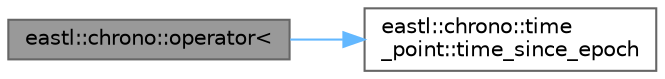 digraph "eastl::chrono::operator&lt;"
{
 // LATEX_PDF_SIZE
  bgcolor="transparent";
  edge [fontname=Helvetica,fontsize=10,labelfontname=Helvetica,labelfontsize=10];
  node [fontname=Helvetica,fontsize=10,shape=box,height=0.2,width=0.4];
  rankdir="LR";
  Node1 [id="Node000001",label="eastl::chrono::operator\<",height=0.2,width=0.4,color="gray40", fillcolor="grey60", style="filled", fontcolor="black",tooltip=" "];
  Node1 -> Node2 [id="edge1_Node000001_Node000002",color="steelblue1",style="solid",tooltip=" "];
  Node2 [id="Node000002",label="eastl::chrono::time\l_point::time_since_epoch",height=0.2,width=0.4,color="grey40", fillcolor="white", style="filled",URL="$classeastl_1_1chrono_1_1time__point.html#a875d21ace965be75a7c7bccbbc5af8be",tooltip=" "];
}
